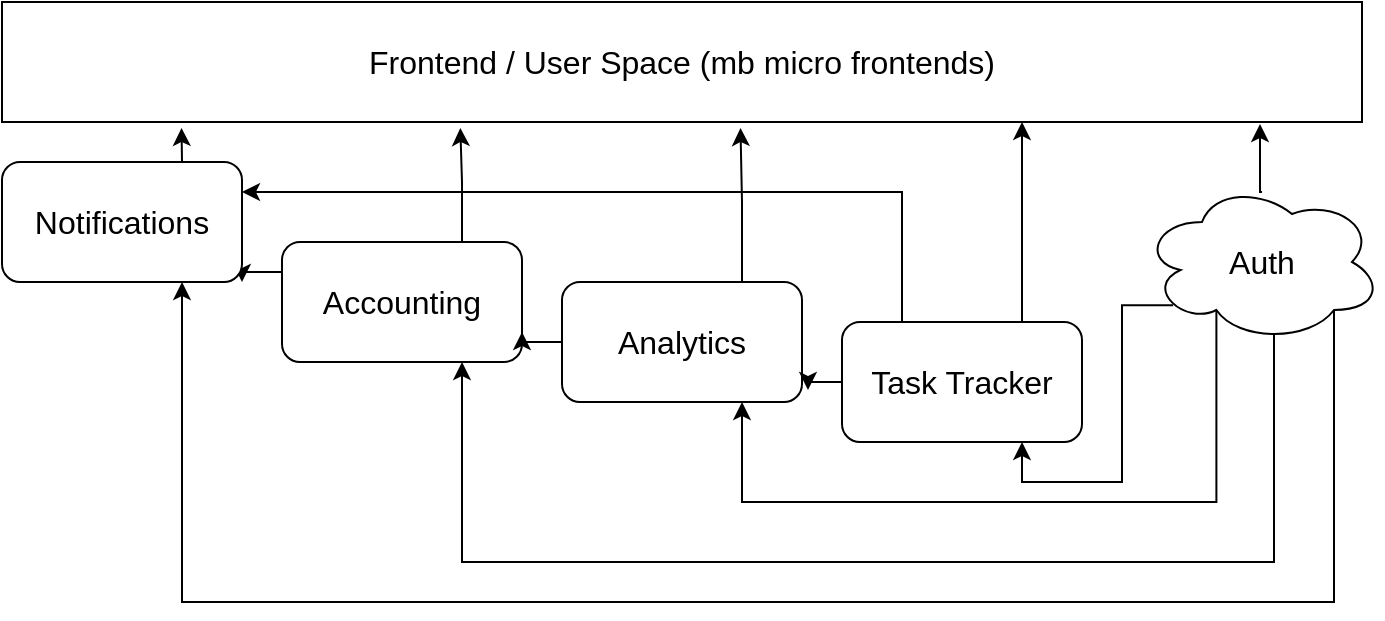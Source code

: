 <mxfile version="17.5.0" type="device"><diagram id="C5RBs43oDa-KdzZeNtuy" name="Page-1"><mxGraphModel dx="946" dy="626" grid="1" gridSize="10" guides="1" tooltips="1" connect="1" arrows="1" fold="1" page="1" pageScale="1" pageWidth="827" pageHeight="1169" math="0" shadow="0"><root><mxCell id="WIyWlLk6GJQsqaUBKTNV-0"/><mxCell id="WIyWlLk6GJQsqaUBKTNV-1" parent="WIyWlLk6GJQsqaUBKTNV-0"/><mxCell id="JVq9WSOpWnKU1gqm1yz3-0" value="&lt;div style=&quot;font-size: 16px&quot;&gt;&lt;font style=&quot;font-size: 16px&quot;&gt;Frontend / User Space (mb micro frontends)&lt;br&gt;&lt;/font&gt;&lt;/div&gt;" style="rounded=0;whiteSpace=wrap;html=1;" vertex="1" parent="WIyWlLk6GJQsqaUBKTNV-1"><mxGeometry x="80" y="80" width="680" height="60" as="geometry"/></mxCell><mxCell id="JVq9WSOpWnKU1gqm1yz3-13" style="edgeStyle=orthogonalEdgeStyle;rounded=0;orthogonalLoop=1;jettySize=auto;html=1;exitX=0.5;exitY=0.063;exitDx=0;exitDy=0;entryX=0.925;entryY=1.017;entryDx=0;entryDy=0;entryPerimeter=0;fontSize=16;exitPerimeter=0;" edge="1" parent="WIyWlLk6GJQsqaUBKTNV-1" source="JVq9WSOpWnKU1gqm1yz3-29" target="JVq9WSOpWnKU1gqm1yz3-0"><mxGeometry relative="1" as="geometry"><mxPoint x="710" y="160" as="sourcePoint"/></mxGeometry></mxCell><mxCell id="JVq9WSOpWnKU1gqm1yz3-18" style="edgeStyle=orthogonalEdgeStyle;rounded=0;orthogonalLoop=1;jettySize=auto;html=1;exitX=0;exitY=0.25;exitDx=0;exitDy=0;entryX=1;entryY=1;entryDx=0;entryDy=0;fontSize=16;" edge="1" parent="WIyWlLk6GJQsqaUBKTNV-1" source="JVq9WSOpWnKU1gqm1yz3-4" target="JVq9WSOpWnKU1gqm1yz3-8"><mxGeometry relative="1" as="geometry"/></mxCell><mxCell id="JVq9WSOpWnKU1gqm1yz3-25" style="edgeStyle=orthogonalEdgeStyle;rounded=0;orthogonalLoop=1;jettySize=auto;html=1;exitX=0.75;exitY=0;exitDx=0;exitDy=0;entryX=0.337;entryY=1.05;entryDx=0;entryDy=0;entryPerimeter=0;fontSize=16;" edge="1" parent="WIyWlLk6GJQsqaUBKTNV-1" source="JVq9WSOpWnKU1gqm1yz3-4" target="JVq9WSOpWnKU1gqm1yz3-0"><mxGeometry relative="1" as="geometry"/></mxCell><mxCell id="JVq9WSOpWnKU1gqm1yz3-4" value="&lt;div&gt;Accounting&lt;/div&gt;" style="rounded=1;whiteSpace=wrap;html=1;fontSize=16;" vertex="1" parent="WIyWlLk6GJQsqaUBKTNV-1"><mxGeometry x="220" y="200" width="120" height="60" as="geometry"/></mxCell><mxCell id="JVq9WSOpWnKU1gqm1yz3-17" style="edgeStyle=orthogonalEdgeStyle;rounded=0;orthogonalLoop=1;jettySize=auto;html=1;exitX=0;exitY=0.5;exitDx=0;exitDy=0;entryX=1;entryY=0.75;entryDx=0;entryDy=0;fontSize=16;" edge="1" parent="WIyWlLk6GJQsqaUBKTNV-1" source="JVq9WSOpWnKU1gqm1yz3-5" target="JVq9WSOpWnKU1gqm1yz3-4"><mxGeometry relative="1" as="geometry"/></mxCell><mxCell id="JVq9WSOpWnKU1gqm1yz3-26" style="edgeStyle=orthogonalEdgeStyle;rounded=0;orthogonalLoop=1;jettySize=auto;html=1;exitX=0.75;exitY=0;exitDx=0;exitDy=0;entryX=0.543;entryY=1.05;entryDx=0;entryDy=0;entryPerimeter=0;fontSize=16;" edge="1" parent="WIyWlLk6GJQsqaUBKTNV-1" source="JVq9WSOpWnKU1gqm1yz3-5" target="JVq9WSOpWnKU1gqm1yz3-0"><mxGeometry relative="1" as="geometry"/></mxCell><mxCell id="JVq9WSOpWnKU1gqm1yz3-5" value="&lt;div&gt;Analytics&lt;/div&gt;" style="rounded=1;whiteSpace=wrap;html=1;fontSize=16;" vertex="1" parent="WIyWlLk6GJQsqaUBKTNV-1"><mxGeometry x="360" y="220" width="120" height="60" as="geometry"/></mxCell><mxCell id="JVq9WSOpWnKU1gqm1yz3-14" style="edgeStyle=orthogonalEdgeStyle;rounded=0;orthogonalLoop=1;jettySize=auto;html=1;exitX=0.25;exitY=0;exitDx=0;exitDy=0;entryX=1;entryY=0.25;entryDx=0;entryDy=0;fontSize=16;" edge="1" parent="WIyWlLk6GJQsqaUBKTNV-1" source="JVq9WSOpWnKU1gqm1yz3-7" target="JVq9WSOpWnKU1gqm1yz3-8"><mxGeometry relative="1" as="geometry"/></mxCell><mxCell id="JVq9WSOpWnKU1gqm1yz3-16" style="edgeStyle=orthogonalEdgeStyle;rounded=0;orthogonalLoop=1;jettySize=auto;html=1;exitX=0;exitY=0.5;exitDx=0;exitDy=0;entryX=1.025;entryY=0.9;entryDx=0;entryDy=0;entryPerimeter=0;fontSize=16;" edge="1" parent="WIyWlLk6GJQsqaUBKTNV-1" source="JVq9WSOpWnKU1gqm1yz3-7" target="JVq9WSOpWnKU1gqm1yz3-5"><mxGeometry relative="1" as="geometry"/></mxCell><mxCell id="JVq9WSOpWnKU1gqm1yz3-27" style="edgeStyle=orthogonalEdgeStyle;rounded=0;orthogonalLoop=1;jettySize=auto;html=1;exitX=0.75;exitY=0;exitDx=0;exitDy=0;entryX=0.75;entryY=1;entryDx=0;entryDy=0;fontSize=16;" edge="1" parent="WIyWlLk6GJQsqaUBKTNV-1" source="JVq9WSOpWnKU1gqm1yz3-7" target="JVq9WSOpWnKU1gqm1yz3-0"><mxGeometry relative="1" as="geometry"/></mxCell><mxCell id="JVq9WSOpWnKU1gqm1yz3-7" value="Task Tracker" style="rounded=1;whiteSpace=wrap;html=1;fontSize=16;" vertex="1" parent="WIyWlLk6GJQsqaUBKTNV-1"><mxGeometry x="500" y="240" width="120" height="60" as="geometry"/></mxCell><mxCell id="JVq9WSOpWnKU1gqm1yz3-24" style="edgeStyle=orthogonalEdgeStyle;rounded=0;orthogonalLoop=1;jettySize=auto;html=1;exitX=0.75;exitY=0;exitDx=0;exitDy=0;entryX=0.132;entryY=1.05;entryDx=0;entryDy=0;entryPerimeter=0;fontSize=16;" edge="1" parent="WIyWlLk6GJQsqaUBKTNV-1" source="JVq9WSOpWnKU1gqm1yz3-8" target="JVq9WSOpWnKU1gqm1yz3-0"><mxGeometry relative="1" as="geometry"/></mxCell><mxCell id="JVq9WSOpWnKU1gqm1yz3-8" value="Notifications" style="rounded=1;whiteSpace=wrap;html=1;fontSize=16;" vertex="1" parent="WIyWlLk6GJQsqaUBKTNV-1"><mxGeometry x="80" y="160" width="120" height="60" as="geometry"/></mxCell><mxCell id="JVq9WSOpWnKU1gqm1yz3-30" style="edgeStyle=orthogonalEdgeStyle;rounded=0;orthogonalLoop=1;jettySize=auto;html=1;exitX=0.13;exitY=0.77;exitDx=0;exitDy=0;exitPerimeter=0;entryX=0.75;entryY=1;entryDx=0;entryDy=0;fontSize=16;" edge="1" parent="WIyWlLk6GJQsqaUBKTNV-1" source="JVq9WSOpWnKU1gqm1yz3-29" target="JVq9WSOpWnKU1gqm1yz3-7"><mxGeometry relative="1" as="geometry"><Array as="points"><mxPoint x="640" y="232"/><mxPoint x="640" y="320"/><mxPoint x="590" y="320"/></Array></mxGeometry></mxCell><mxCell id="JVq9WSOpWnKU1gqm1yz3-31" style="edgeStyle=orthogonalEdgeStyle;rounded=0;orthogonalLoop=1;jettySize=auto;html=1;exitX=0.31;exitY=0.8;exitDx=0;exitDy=0;exitPerimeter=0;entryX=0.75;entryY=1;entryDx=0;entryDy=0;fontSize=16;" edge="1" parent="WIyWlLk6GJQsqaUBKTNV-1" source="JVq9WSOpWnKU1gqm1yz3-29" target="JVq9WSOpWnKU1gqm1yz3-5"><mxGeometry relative="1" as="geometry"><Array as="points"><mxPoint x="687" y="330"/><mxPoint x="450" y="330"/></Array></mxGeometry></mxCell><mxCell id="JVq9WSOpWnKU1gqm1yz3-32" style="edgeStyle=orthogonalEdgeStyle;rounded=0;orthogonalLoop=1;jettySize=auto;html=1;exitX=0.55;exitY=0.95;exitDx=0;exitDy=0;exitPerimeter=0;entryX=0.75;entryY=1;entryDx=0;entryDy=0;fontSize=16;" edge="1" parent="WIyWlLk6GJQsqaUBKTNV-1" source="JVq9WSOpWnKU1gqm1yz3-29" target="JVq9WSOpWnKU1gqm1yz3-4"><mxGeometry relative="1" as="geometry"><Array as="points"><mxPoint x="716" y="360"/><mxPoint x="310" y="360"/></Array></mxGeometry></mxCell><mxCell id="JVq9WSOpWnKU1gqm1yz3-33" style="edgeStyle=orthogonalEdgeStyle;rounded=0;orthogonalLoop=1;jettySize=auto;html=1;exitX=0.8;exitY=0.8;exitDx=0;exitDy=0;exitPerimeter=0;entryX=0.75;entryY=1;entryDx=0;entryDy=0;fontSize=16;" edge="1" parent="WIyWlLk6GJQsqaUBKTNV-1" source="JVq9WSOpWnKU1gqm1yz3-29" target="JVq9WSOpWnKU1gqm1yz3-8"><mxGeometry relative="1" as="geometry"><Array as="points"><mxPoint x="746" y="380"/><mxPoint x="170" y="380"/></Array></mxGeometry></mxCell><mxCell id="JVq9WSOpWnKU1gqm1yz3-29" value="Auth" style="ellipse;shape=cloud;whiteSpace=wrap;html=1;fontSize=16;" vertex="1" parent="WIyWlLk6GJQsqaUBKTNV-1"><mxGeometry x="650" y="170" width="120" height="80" as="geometry"/></mxCell></root></mxGraphModel></diagram></mxfile>